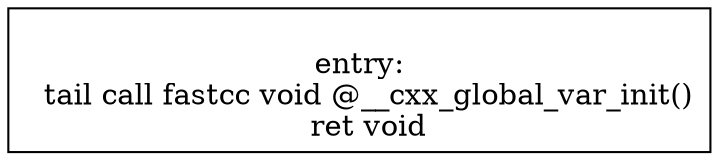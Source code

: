 
digraph G {


node80 [label="
entry:
  tail call fastcc void @__cxx_global_var_init()
  ret void
",shape=rectangle ]



}

